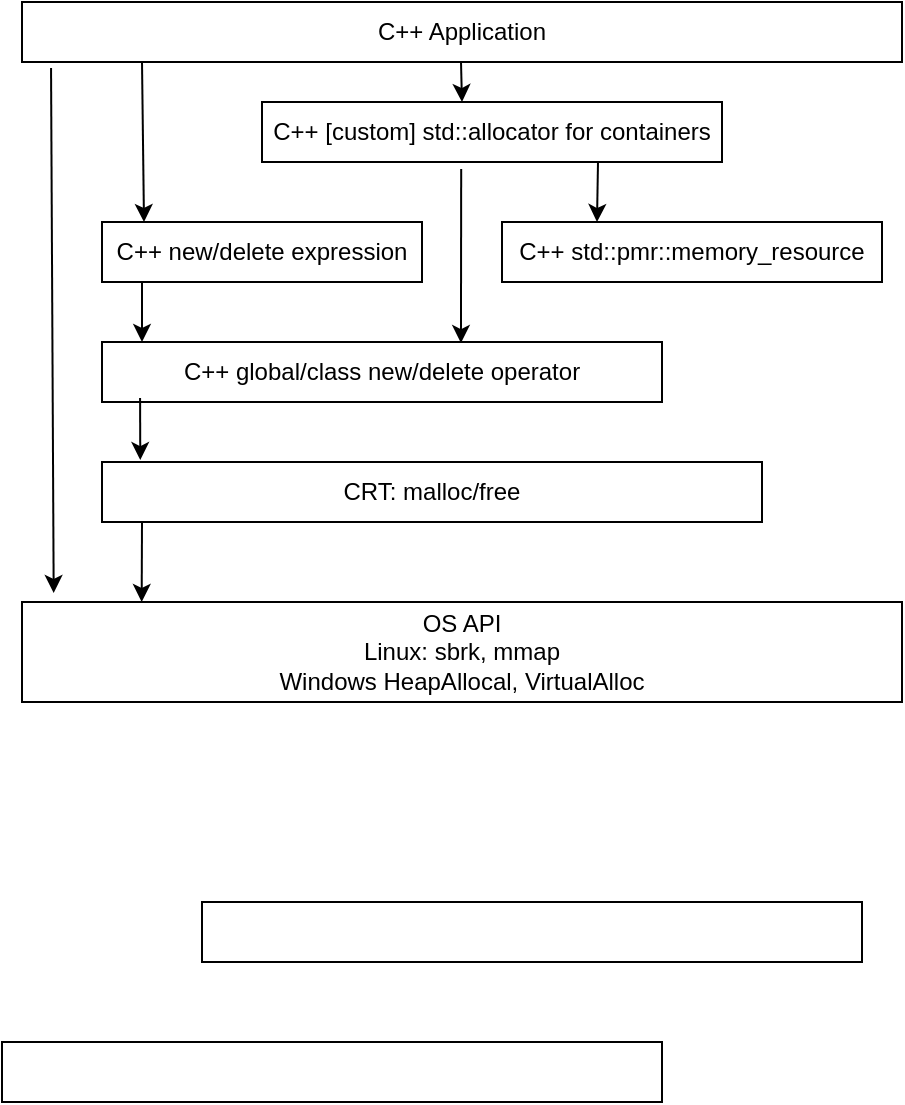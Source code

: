 <mxfile version="21.2.9" type="github">
  <diagram name="第 1 页" id="5eLNra7Sz6NAYM1fffOi">
    <mxGraphModel dx="478" dy="269" grid="1" gridSize="10" guides="1" tooltips="1" connect="1" arrows="1" fold="1" page="1" pageScale="1" pageWidth="827" pageHeight="1169" math="0" shadow="0">
      <root>
        <mxCell id="0" />
        <mxCell id="1" parent="0" />
        <mxCell id="AkFXyGxMT2zVb7DkQITq-1" value="C++ Application" style="rounded=0;whiteSpace=wrap;html=1;" vertex="1" parent="1">
          <mxGeometry x="80" y="20" width="440" height="30" as="geometry" />
        </mxCell>
        <mxCell id="AkFXyGxMT2zVb7DkQITq-2" value="" style="rounded=0;whiteSpace=wrap;html=1;" vertex="1" parent="1">
          <mxGeometry x="70" y="540" width="330" height="30" as="geometry" />
        </mxCell>
        <mxCell id="AkFXyGxMT2zVb7DkQITq-4" value="" style="endArrow=classic;html=1;rounded=0;entryX=0.036;entryY=-0.09;entryDx=0;entryDy=0;entryPerimeter=0;exitX=0.033;exitY=1.1;exitDx=0;exitDy=0;exitPerimeter=0;" edge="1" parent="1" source="AkFXyGxMT2zVb7DkQITq-1" target="AkFXyGxMT2zVb7DkQITq-12">
          <mxGeometry width="50" height="50" relative="1" as="geometry">
            <mxPoint x="127" y="52" as="sourcePoint" />
            <mxPoint x="277" y="360" as="targetPoint" />
          </mxGeometry>
        </mxCell>
        <mxCell id="AkFXyGxMT2zVb7DkQITq-6" value="C++ [custom] std::allocator for containers" style="rounded=0;whiteSpace=wrap;html=1;" vertex="1" parent="1">
          <mxGeometry x="200" y="70" width="230" height="30" as="geometry" />
        </mxCell>
        <mxCell id="AkFXyGxMT2zVb7DkQITq-7" value="" style="rounded=0;whiteSpace=wrap;html=1;" vertex="1" parent="1">
          <mxGeometry x="170" y="470" width="330" height="30" as="geometry" />
        </mxCell>
        <mxCell id="AkFXyGxMT2zVb7DkQITq-8" value="C++ std::pmr::memory_resource" style="rounded=0;whiteSpace=wrap;html=1;" vertex="1" parent="1">
          <mxGeometry x="320" y="130" width="190" height="30" as="geometry" />
        </mxCell>
        <mxCell id="AkFXyGxMT2zVb7DkQITq-9" value="C++ new/delete expression" style="rounded=0;whiteSpace=wrap;html=1;" vertex="1" parent="1">
          <mxGeometry x="120" y="130" width="160" height="30" as="geometry" />
        </mxCell>
        <mxCell id="AkFXyGxMT2zVb7DkQITq-10" value="CRT: malloc/free" style="rounded=0;whiteSpace=wrap;html=1;" vertex="1" parent="1">
          <mxGeometry x="120" y="250" width="330" height="30" as="geometry" />
        </mxCell>
        <mxCell id="AkFXyGxMT2zVb7DkQITq-11" value="C++ global/class new/delete operator" style="rounded=0;whiteSpace=wrap;html=1;" vertex="1" parent="1">
          <mxGeometry x="120" y="190" width="280" height="30" as="geometry" />
        </mxCell>
        <mxCell id="AkFXyGxMT2zVb7DkQITq-12" value="OS API&lt;br&gt;Linux: sbrk, mmap&lt;br&gt;Windows HeapAllocal, VirtualAlloc" style="rounded=0;whiteSpace=wrap;html=1;" vertex="1" parent="1">
          <mxGeometry x="80" y="320" width="440" height="50" as="geometry" />
        </mxCell>
        <mxCell id="AkFXyGxMT2zVb7DkQITq-14" value="" style="endArrow=classic;html=1;rounded=0;exitX=0.033;exitY=1.1;exitDx=0;exitDy=0;exitPerimeter=0;" edge="1" parent="1">
          <mxGeometry width="50" height="50" relative="1" as="geometry">
            <mxPoint x="140" y="50" as="sourcePoint" />
            <mxPoint x="141" y="130" as="targetPoint" />
          </mxGeometry>
        </mxCell>
        <mxCell id="AkFXyGxMT2zVb7DkQITq-15" value="" style="endArrow=classic;html=1;rounded=0;exitX=0.033;exitY=1.1;exitDx=0;exitDy=0;exitPerimeter=0;" edge="1" parent="1">
          <mxGeometry width="50" height="50" relative="1" as="geometry">
            <mxPoint x="140" y="160" as="sourcePoint" />
            <mxPoint x="140" y="190" as="targetPoint" />
          </mxGeometry>
        </mxCell>
        <mxCell id="AkFXyGxMT2zVb7DkQITq-16" value="" style="endArrow=classic;html=1;rounded=0;entryX=0.058;entryY=-0.033;entryDx=0;entryDy=0;entryPerimeter=0;exitX=0.068;exitY=0.933;exitDx=0;exitDy=0;exitPerimeter=0;" edge="1" parent="1" source="AkFXyGxMT2zVb7DkQITq-11" target="AkFXyGxMT2zVb7DkQITq-10">
          <mxGeometry width="50" height="50" relative="1" as="geometry">
            <mxPoint x="125" y="83" as="sourcePoint" />
            <mxPoint x="126" y="346" as="targetPoint" />
          </mxGeometry>
        </mxCell>
        <mxCell id="AkFXyGxMT2zVb7DkQITq-17" value="" style="endArrow=classic;html=1;rounded=0;entryX=0.136;entryY=0;entryDx=0;entryDy=0;entryPerimeter=0;exitX=0.068;exitY=0.933;exitDx=0;exitDy=0;exitPerimeter=0;" edge="1" parent="1" target="AkFXyGxMT2zVb7DkQITq-12">
          <mxGeometry width="50" height="50" relative="1" as="geometry">
            <mxPoint x="140" y="280" as="sourcePoint" />
            <mxPoint x="140" y="311" as="targetPoint" />
          </mxGeometry>
        </mxCell>
        <mxCell id="AkFXyGxMT2zVb7DkQITq-18" value="" style="endArrow=classic;html=1;rounded=0;exitX=0.433;exitY=1.117;exitDx=0;exitDy=0;exitPerimeter=0;entryX=0.641;entryY=0.017;entryDx=0;entryDy=0;entryPerimeter=0;" edge="1" parent="1" source="AkFXyGxMT2zVb7DkQITq-6" target="AkFXyGxMT2zVb7DkQITq-11">
          <mxGeometry width="50" height="50" relative="1" as="geometry">
            <mxPoint x="150" y="170" as="sourcePoint" />
            <mxPoint x="150" y="200" as="targetPoint" />
          </mxGeometry>
        </mxCell>
        <mxCell id="AkFXyGxMT2zVb7DkQITq-19" value="" style="endArrow=classic;html=1;rounded=0;exitX=0.033;exitY=1.1;exitDx=0;exitDy=0;exitPerimeter=0;" edge="1" parent="1">
          <mxGeometry width="50" height="50" relative="1" as="geometry">
            <mxPoint x="299.5" y="50" as="sourcePoint" />
            <mxPoint x="300" y="70" as="targetPoint" />
          </mxGeometry>
        </mxCell>
        <mxCell id="AkFXyGxMT2zVb7DkQITq-20" value="" style="endArrow=classic;html=1;rounded=0;entryX=0.25;entryY=0;entryDx=0;entryDy=0;" edge="1" parent="1" target="AkFXyGxMT2zVb7DkQITq-8">
          <mxGeometry width="50" height="50" relative="1" as="geometry">
            <mxPoint x="368" y="100" as="sourcePoint" />
            <mxPoint x="310" y="80" as="targetPoint" />
          </mxGeometry>
        </mxCell>
      </root>
    </mxGraphModel>
  </diagram>
</mxfile>
